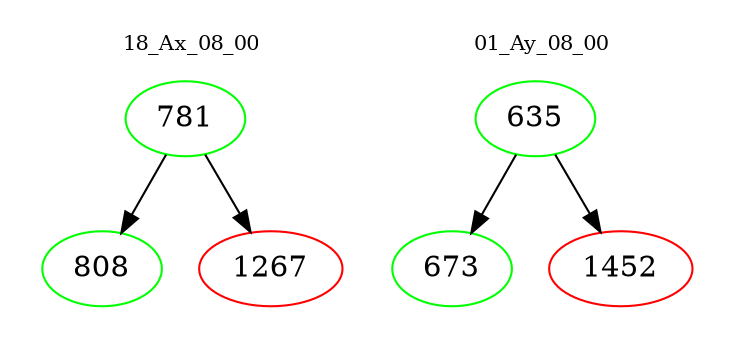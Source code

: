 digraph{
subgraph cluster_0 {
color = white
label = "18_Ax_08_00";
fontsize=10;
T0_781 [label="781", color="green"]
T0_781 -> T0_808 [color="black"]
T0_808 [label="808", color="green"]
T0_781 -> T0_1267 [color="black"]
T0_1267 [label="1267", color="red"]
}
subgraph cluster_1 {
color = white
label = "01_Ay_08_00";
fontsize=10;
T1_635 [label="635", color="green"]
T1_635 -> T1_673 [color="black"]
T1_673 [label="673", color="green"]
T1_635 -> T1_1452 [color="black"]
T1_1452 [label="1452", color="red"]
}
}
